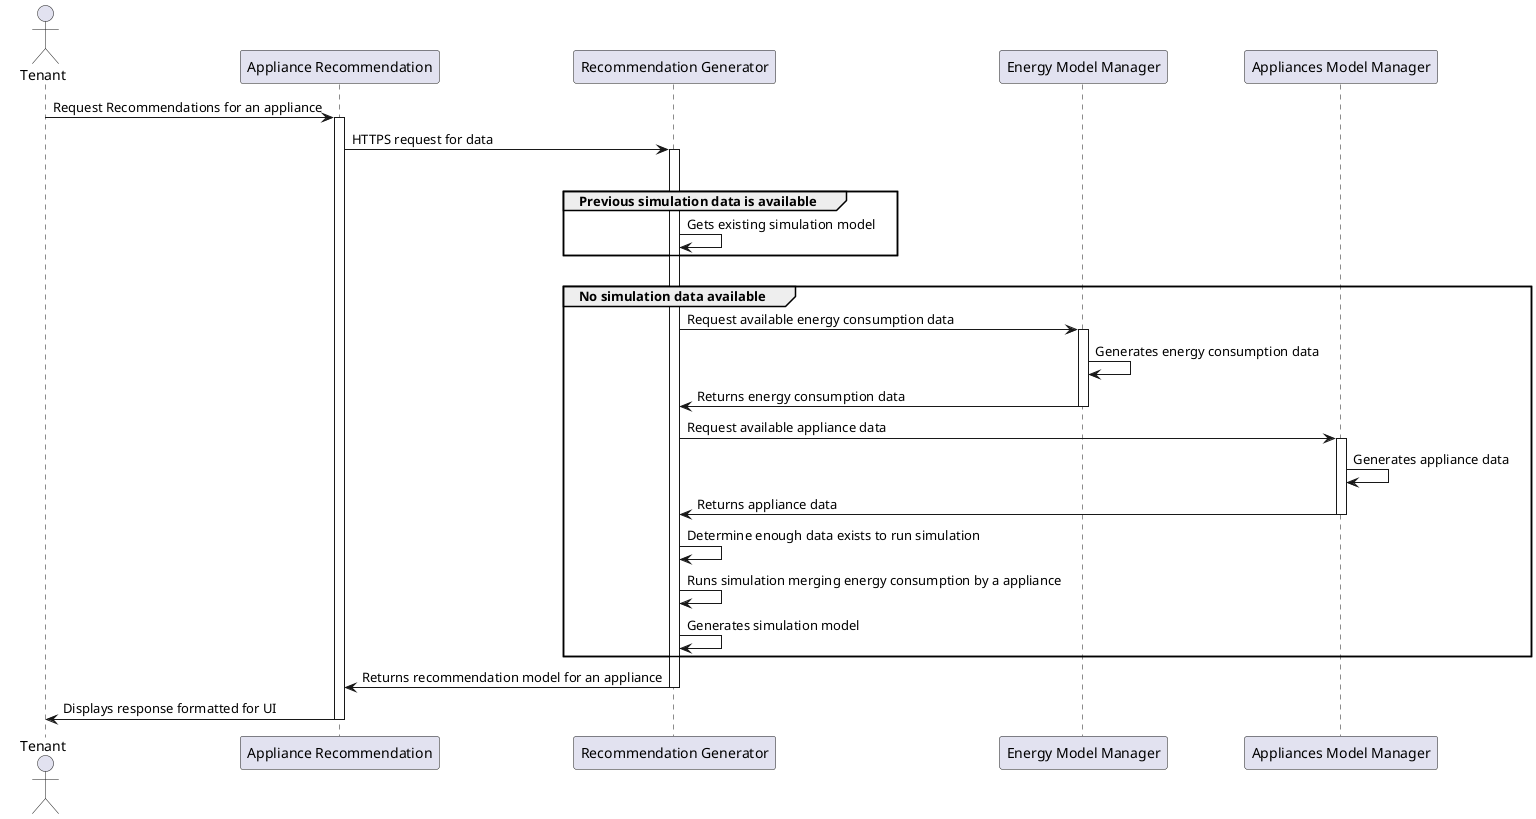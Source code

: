@startuml
actor Tenant
participant "Appliance Recommendation" as AR
participant "Recommendation Generator" as GM
participant "Energy Model Manager" as EM
participant "Appliances Model Manager" as AMM

Tenant -> AR: Request Recommendations for an appliance
activate AR
AR -> GM: HTTPS request for data

alt Previous simulation data is available
    group Previous simulation data is available
        activate GM
        GM -> GM: Gets existing simulation model
    end

else No simulation data available
    group No simulation data available
    activate GM
    GM -> EM: Request available energy consumption data
    activate EM
    EM -> EM: Generates energy consumption data
    EM -> GM: Returns energy consumption data
    deactivate EM
    GM -> AMM: Request available appliance data
    activate AMM
    AMM -> AMM: Generates appliance data
    AMM -> GM: Returns appliance data
    deactivate AMM
    GM -> GM: Determine enough data exists to run simulation
    GM -> GM: Runs simulation merging energy consumption by a appliance
    GM -> GM: Generates simulation model
end

GM -> AR: Returns recommendation model for an appliance
deactivate GM
AR -> Tenant: Displays response formatted for UI
deactivate AR

@enduml

